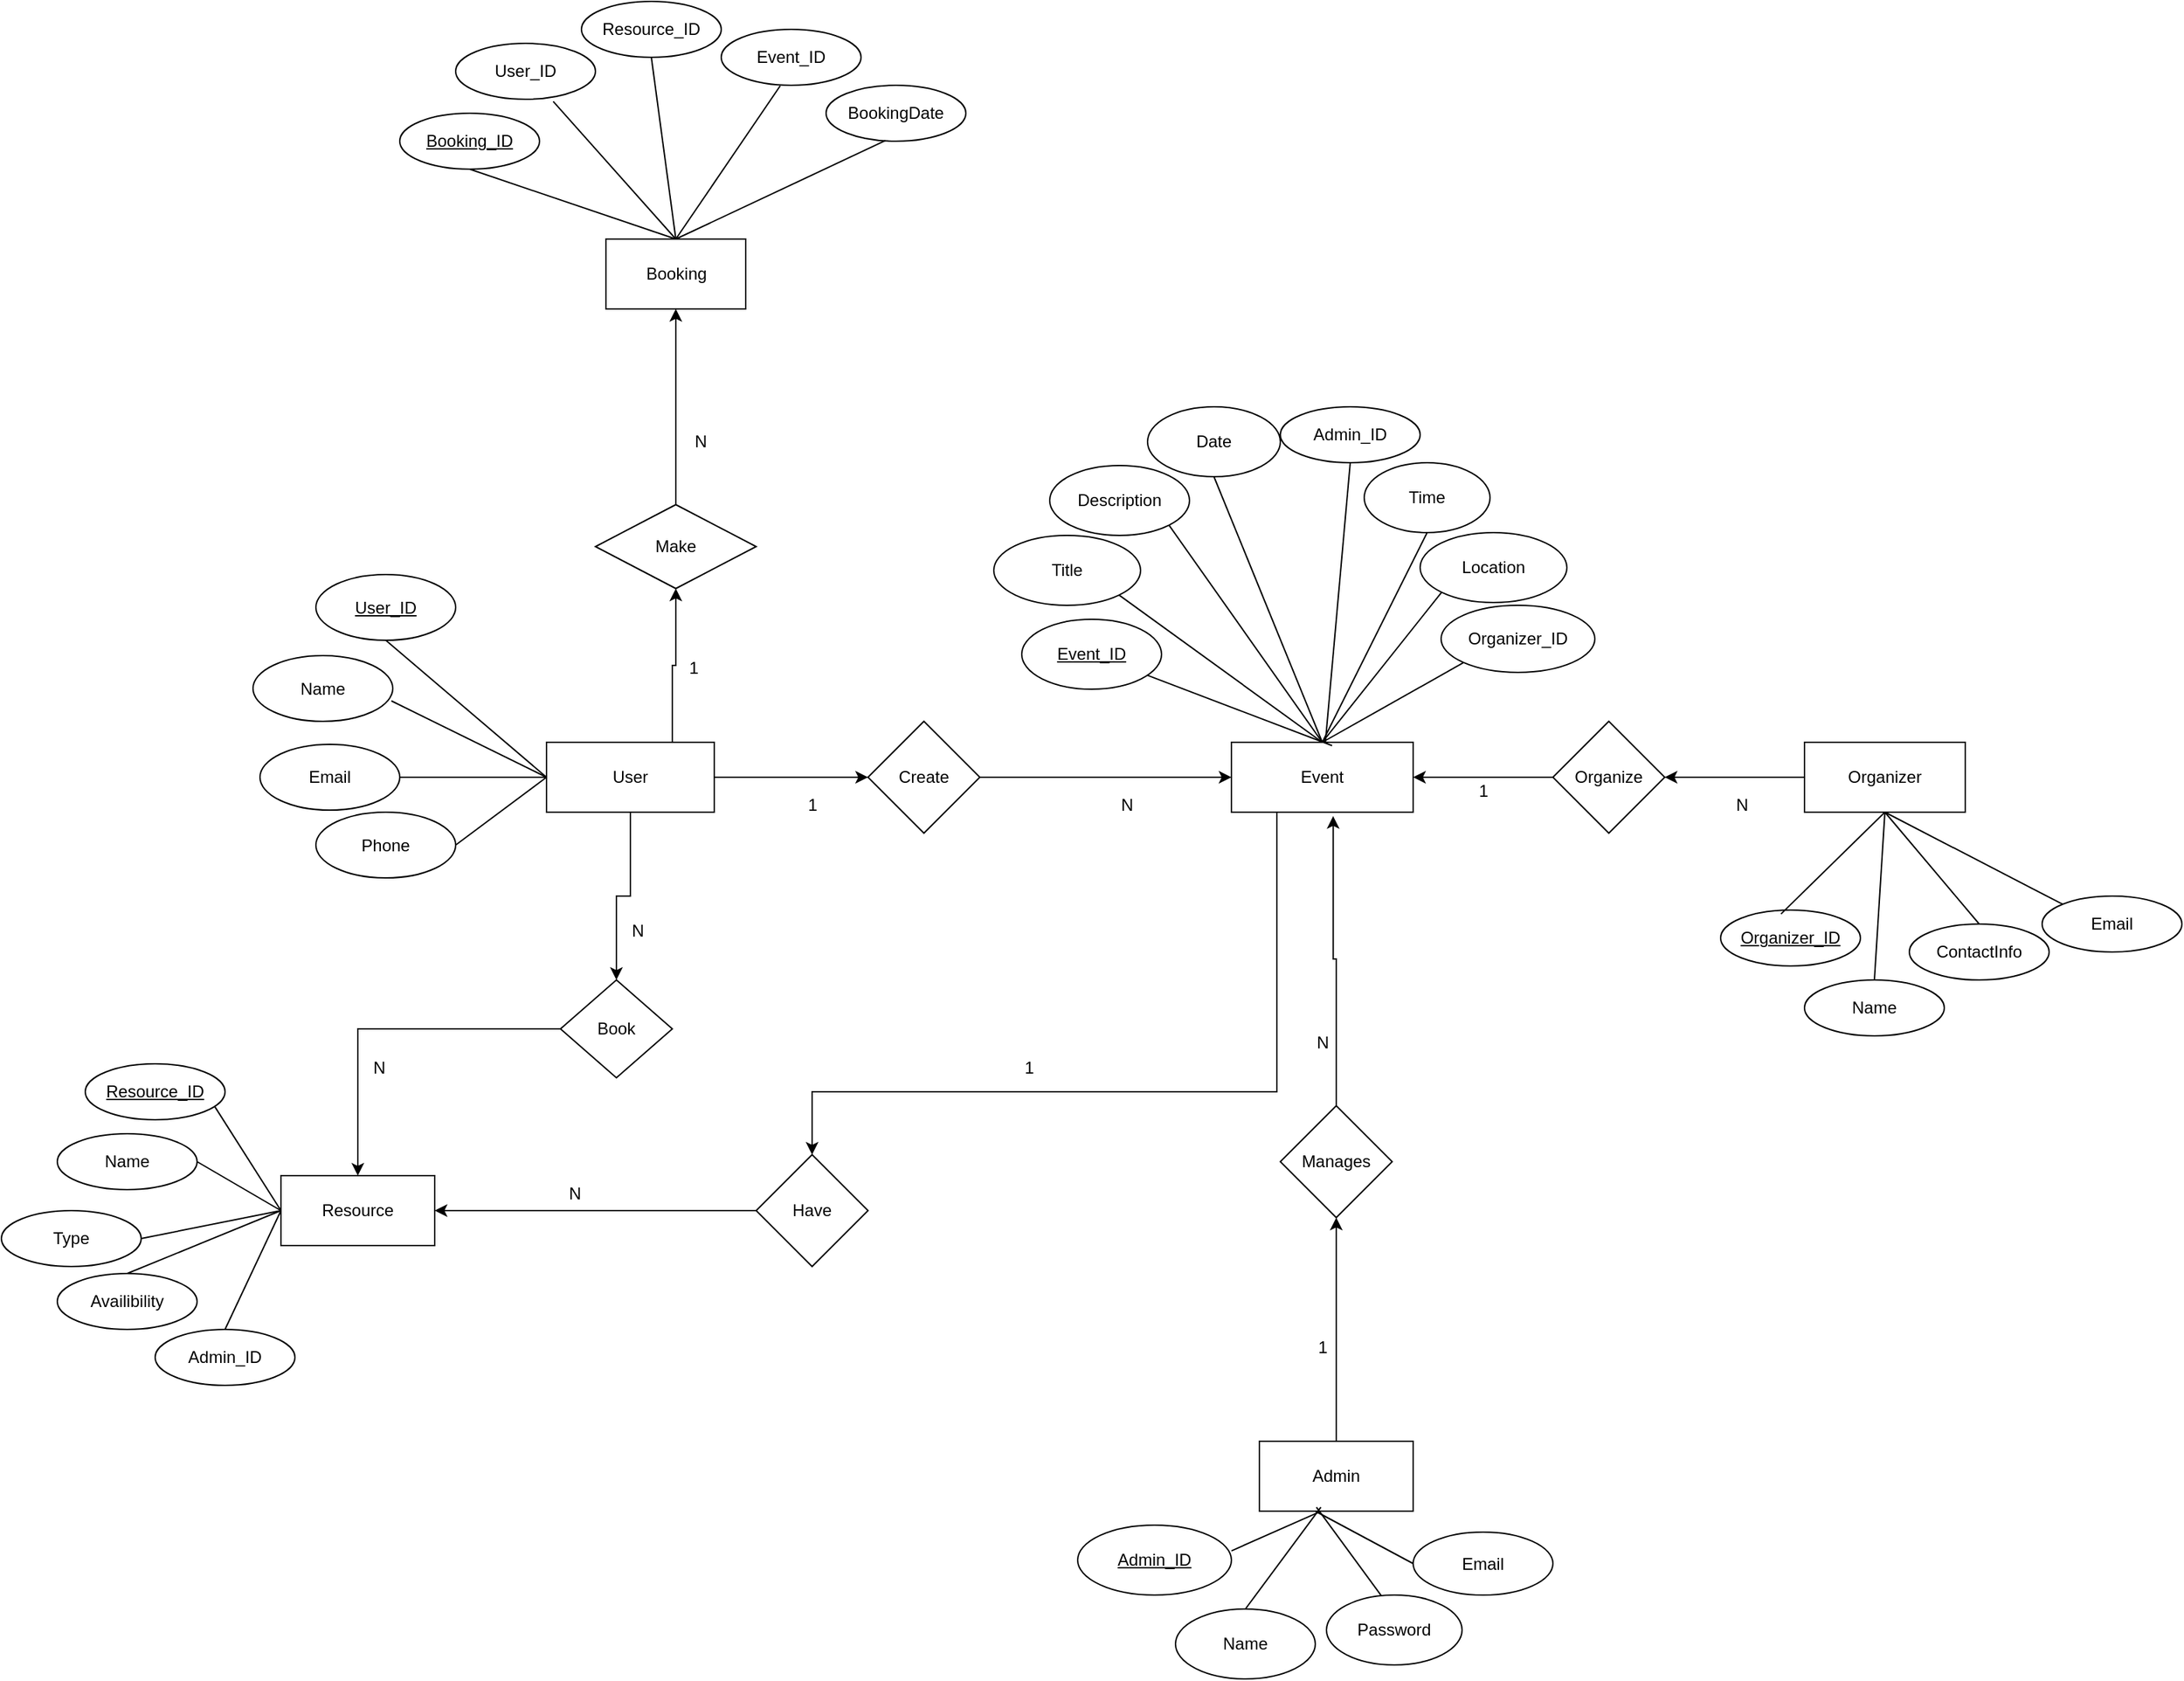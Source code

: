<mxfile version="24.7.16">
  <diagram name="Page-1" id="c410XH9KtiEwijgi8tMq">
    <mxGraphModel dx="2652" dy="1910" grid="1" gridSize="10" guides="1" tooltips="1" connect="1" arrows="1" fold="1" page="1" pageScale="1" pageWidth="850" pageHeight="1100" math="0" shadow="0">
      <root>
        <mxCell id="0" />
        <mxCell id="1" parent="0" />
        <mxCell id="xArrYnJ-t0CuTJcUWH8b-45" style="edgeStyle=orthogonalEdgeStyle;rounded=0;orthogonalLoop=1;jettySize=auto;html=1;exitX=0.25;exitY=1;exitDx=0;exitDy=0;" parent="1" source="xArrYnJ-t0CuTJcUWH8b-2" target="xArrYnJ-t0CuTJcUWH8b-20" edge="1">
          <mxGeometry relative="1" as="geometry">
            <mxPoint x="490" y="40" as="targetPoint" />
            <Array as="points">
              <mxPoint x="823" y="60" />
              <mxPoint x="490" y="60" />
            </Array>
          </mxGeometry>
        </mxCell>
        <mxCell id="xArrYnJ-t0CuTJcUWH8b-2" value="Event" style="rounded=0;whiteSpace=wrap;html=1;" parent="1" vertex="1">
          <mxGeometry x="790" y="-190" width="130" height="50" as="geometry" />
        </mxCell>
        <mxCell id="xArrYnJ-t0CuTJcUWH8b-13" value="" style="edgeStyle=orthogonalEdgeStyle;rounded=0;orthogonalLoop=1;jettySize=auto;html=1;" parent="1" source="xArrYnJ-t0CuTJcUWH8b-3" target="xArrYnJ-t0CuTJcUWH8b-12" edge="1">
          <mxGeometry relative="1" as="geometry" />
        </mxCell>
        <mxCell id="xArrYnJ-t0CuTJcUWH8b-3" value="Admin" style="rounded=0;whiteSpace=wrap;html=1;direction=west;" parent="1" vertex="1">
          <mxGeometry x="810" y="310" width="110" height="50" as="geometry" />
        </mxCell>
        <mxCell id="xArrYnJ-t0CuTJcUWH8b-4" value="Resource" style="rounded=0;whiteSpace=wrap;html=1;" parent="1" vertex="1">
          <mxGeometry x="110" y="120" width="110" height="50" as="geometry" />
        </mxCell>
        <mxCell id="xArrYnJ-t0CuTJcUWH8b-5" value="Booking" style="rounded=0;whiteSpace=wrap;html=1;" parent="1" vertex="1">
          <mxGeometry x="342.5" y="-550" width="100" height="50" as="geometry" />
        </mxCell>
        <mxCell id="xArrYnJ-t0CuTJcUWH8b-36" style="edgeStyle=orthogonalEdgeStyle;rounded=0;orthogonalLoop=1;jettySize=auto;html=1;entryX=1;entryY=0.5;entryDx=0;entryDy=0;" parent="1" source="xArrYnJ-t0CuTJcUWH8b-6" target="xArrYnJ-t0CuTJcUWH8b-33" edge="1">
          <mxGeometry relative="1" as="geometry" />
        </mxCell>
        <mxCell id="xArrYnJ-t0CuTJcUWH8b-6" value="Organizer" style="rounded=0;whiteSpace=wrap;html=1;" parent="1" vertex="1">
          <mxGeometry x="1200" y="-190" width="115" height="50" as="geometry" />
        </mxCell>
        <mxCell id="xArrYnJ-t0CuTJcUWH8b-18" value="" style="edgeStyle=orthogonalEdgeStyle;rounded=0;orthogonalLoop=1;jettySize=auto;html=1;" parent="1" source="xArrYnJ-t0CuTJcUWH8b-7" target="xArrYnJ-t0CuTJcUWH8b-17" edge="1">
          <mxGeometry relative="1" as="geometry" />
        </mxCell>
        <mxCell id="xArrYnJ-t0CuTJcUWH8b-79" style="edgeStyle=orthogonalEdgeStyle;rounded=0;orthogonalLoop=1;jettySize=auto;html=1;entryX=0.5;entryY=0;entryDx=0;entryDy=0;" parent="1" source="xArrYnJ-t0CuTJcUWH8b-7" target="xArrYnJ-t0CuTJcUWH8b-8" edge="1">
          <mxGeometry relative="1" as="geometry" />
        </mxCell>
        <mxCell id="xArrYnJ-t0CuTJcUWH8b-94" style="edgeStyle=orthogonalEdgeStyle;rounded=0;orthogonalLoop=1;jettySize=auto;html=1;exitX=0.75;exitY=0;exitDx=0;exitDy=0;" parent="1" source="xArrYnJ-t0CuTJcUWH8b-7" target="xArrYnJ-t0CuTJcUWH8b-29" edge="1">
          <mxGeometry relative="1" as="geometry" />
        </mxCell>
        <mxCell id="xArrYnJ-t0CuTJcUWH8b-7" value="User" style="rounded=0;whiteSpace=wrap;html=1;" parent="1" vertex="1">
          <mxGeometry x="300" y="-190" width="120" height="50" as="geometry" />
        </mxCell>
        <mxCell id="xArrYnJ-t0CuTJcUWH8b-43" style="edgeStyle=orthogonalEdgeStyle;rounded=0;orthogonalLoop=1;jettySize=auto;html=1;" parent="1" source="xArrYnJ-t0CuTJcUWH8b-8" target="xArrYnJ-t0CuTJcUWH8b-4" edge="1">
          <mxGeometry relative="1" as="geometry" />
        </mxCell>
        <mxCell id="xArrYnJ-t0CuTJcUWH8b-8" value="Book" style="rhombus;whiteSpace=wrap;html=1;rounded=0;" parent="1" vertex="1">
          <mxGeometry x="310" y="-20" width="80" height="70" as="geometry" />
        </mxCell>
        <mxCell id="xArrYnJ-t0CuTJcUWH8b-12" value="Manages" style="rhombus;whiteSpace=wrap;html=1;rounded=0;" parent="1" vertex="1">
          <mxGeometry x="825" y="70" width="80" height="80" as="geometry" />
        </mxCell>
        <mxCell id="xArrYnJ-t0CuTJcUWH8b-19" value="" style="edgeStyle=orthogonalEdgeStyle;rounded=0;orthogonalLoop=1;jettySize=auto;html=1;" parent="1" source="xArrYnJ-t0CuTJcUWH8b-17" target="xArrYnJ-t0CuTJcUWH8b-2" edge="1">
          <mxGeometry relative="1" as="geometry" />
        </mxCell>
        <mxCell id="xArrYnJ-t0CuTJcUWH8b-17" value="Create" style="rhombus;whiteSpace=wrap;html=1;rounded=0;" parent="1" vertex="1">
          <mxGeometry x="530" y="-205" width="80" height="80" as="geometry" />
        </mxCell>
        <mxCell id="xArrYnJ-t0CuTJcUWH8b-46" style="edgeStyle=orthogonalEdgeStyle;rounded=0;orthogonalLoop=1;jettySize=auto;html=1;entryX=1;entryY=0.5;entryDx=0;entryDy=0;" parent="1" source="xArrYnJ-t0CuTJcUWH8b-20" target="xArrYnJ-t0CuTJcUWH8b-4" edge="1">
          <mxGeometry relative="1" as="geometry" />
        </mxCell>
        <mxCell id="xArrYnJ-t0CuTJcUWH8b-20" value="Have" style="rhombus;whiteSpace=wrap;html=1;rounded=0;" parent="1" vertex="1">
          <mxGeometry x="450" y="105" width="80" height="80" as="geometry" />
        </mxCell>
        <mxCell id="xArrYnJ-t0CuTJcUWH8b-95" style="edgeStyle=orthogonalEdgeStyle;rounded=0;orthogonalLoop=1;jettySize=auto;html=1;" parent="1" source="xArrYnJ-t0CuTJcUWH8b-29" target="xArrYnJ-t0CuTJcUWH8b-5" edge="1">
          <mxGeometry relative="1" as="geometry" />
        </mxCell>
        <mxCell id="xArrYnJ-t0CuTJcUWH8b-29" value="Make" style="rhombus;whiteSpace=wrap;html=1;rounded=0;" parent="1" vertex="1">
          <mxGeometry x="335" y="-360" width="115" height="60" as="geometry" />
        </mxCell>
        <mxCell id="xArrYnJ-t0CuTJcUWH8b-37" style="edgeStyle=orthogonalEdgeStyle;rounded=0;orthogonalLoop=1;jettySize=auto;html=1;" parent="1" source="xArrYnJ-t0CuTJcUWH8b-33" target="xArrYnJ-t0CuTJcUWH8b-2" edge="1">
          <mxGeometry relative="1" as="geometry" />
        </mxCell>
        <mxCell id="xArrYnJ-t0CuTJcUWH8b-33" value="Organize" style="rhombus;whiteSpace=wrap;html=1;rounded=0;" parent="1" vertex="1">
          <mxGeometry x="1020" y="-205" width="80" height="80" as="geometry" />
        </mxCell>
        <mxCell id="xArrYnJ-t0CuTJcUWH8b-49" style="edgeStyle=orthogonalEdgeStyle;rounded=0;orthogonalLoop=1;jettySize=auto;html=1;entryX=0.56;entryY=1.056;entryDx=0;entryDy=0;entryPerimeter=0;" parent="1" source="xArrYnJ-t0CuTJcUWH8b-12" target="xArrYnJ-t0CuTJcUWH8b-2" edge="1">
          <mxGeometry relative="1" as="geometry" />
        </mxCell>
        <mxCell id="xArrYnJ-t0CuTJcUWH8b-52" value="1" style="text;html=1;align=center;verticalAlign=middle;resizable=0;points=[];autosize=1;strokeColor=none;fillColor=none;" parent="1" vertex="1">
          <mxGeometry x="840" y="228" width="30" height="30" as="geometry" />
        </mxCell>
        <mxCell id="xArrYnJ-t0CuTJcUWH8b-54" value="N" style="text;html=1;align=center;verticalAlign=middle;resizable=0;points=[];autosize=1;strokeColor=none;fillColor=none;" parent="1" vertex="1">
          <mxGeometry x="840" y="10" width="30" height="30" as="geometry" />
        </mxCell>
        <mxCell id="xArrYnJ-t0CuTJcUWH8b-55" value="1" style="text;html=1;align=center;verticalAlign=middle;resizable=0;points=[];autosize=1;strokeColor=none;fillColor=none;" parent="1" vertex="1">
          <mxGeometry x="475" y="-160" width="30" height="30" as="geometry" />
        </mxCell>
        <mxCell id="xArrYnJ-t0CuTJcUWH8b-56" value="N" style="text;html=1;align=center;verticalAlign=middle;resizable=0;points=[];autosize=1;strokeColor=none;fillColor=none;" parent="1" vertex="1">
          <mxGeometry x="700" y="-160" width="30" height="30" as="geometry" />
        </mxCell>
        <mxCell id="xArrYnJ-t0CuTJcUWH8b-57" value="N" style="text;html=1;align=center;verticalAlign=middle;resizable=0;points=[];autosize=1;strokeColor=none;fillColor=none;" parent="1" vertex="1">
          <mxGeometry x="1140" y="-160" width="30" height="30" as="geometry" />
        </mxCell>
        <mxCell id="xArrYnJ-t0CuTJcUWH8b-58" value="1" style="text;html=1;align=center;verticalAlign=middle;resizable=0;points=[];autosize=1;strokeColor=none;fillColor=none;" parent="1" vertex="1">
          <mxGeometry x="955" y="-170" width="30" height="30" as="geometry" />
        </mxCell>
        <mxCell id="xArrYnJ-t0CuTJcUWH8b-59" value="1" style="text;html=1;align=center;verticalAlign=middle;resizable=0;points=[];autosize=1;strokeColor=none;fillColor=none;" parent="1" vertex="1">
          <mxGeometry x="630" y="28" width="30" height="30" as="geometry" />
        </mxCell>
        <mxCell id="xArrYnJ-t0CuTJcUWH8b-60" value="N" style="text;html=1;align=center;verticalAlign=middle;resizable=0;points=[];autosize=1;strokeColor=none;fillColor=none;" parent="1" vertex="1">
          <mxGeometry x="305" y="118" width="30" height="30" as="geometry" />
        </mxCell>
        <mxCell id="xArrYnJ-t0CuTJcUWH8b-61" value="N" style="text;html=1;align=center;verticalAlign=middle;resizable=0;points=[];autosize=1;strokeColor=none;fillColor=none;" parent="1" vertex="1">
          <mxGeometry x="350" y="-70" width="30" height="30" as="geometry" />
        </mxCell>
        <mxCell id="xArrYnJ-t0CuTJcUWH8b-62" value="N" style="text;html=1;align=center;verticalAlign=middle;resizable=0;points=[];autosize=1;strokeColor=none;fillColor=none;" parent="1" vertex="1">
          <mxGeometry x="165" y="28" width="30" height="30" as="geometry" />
        </mxCell>
        <mxCell id="xArrYnJ-t0CuTJcUWH8b-63" value="1" style="text;html=1;align=center;verticalAlign=middle;resizable=0;points=[];autosize=1;strokeColor=none;fillColor=none;" parent="1" vertex="1">
          <mxGeometry x="390" y="-258" width="30" height="30" as="geometry" />
        </mxCell>
        <mxCell id="xArrYnJ-t0CuTJcUWH8b-64" value="N" style="text;html=1;align=center;verticalAlign=middle;resizable=0;points=[];autosize=1;strokeColor=none;fillColor=none;" parent="1" vertex="1">
          <mxGeometry x="395" y="-420" width="30" height="30" as="geometry" />
        </mxCell>
        <mxCell id="xArrYnJ-t0CuTJcUWH8b-65" value="&lt;u&gt;Admin_ID&lt;/u&gt;" style="ellipse;whiteSpace=wrap;html=1;" parent="1" vertex="1">
          <mxGeometry x="680" y="370" width="110" height="50" as="geometry" />
        </mxCell>
        <mxCell id="xArrYnJ-t0CuTJcUWH8b-67" value="Password" style="ellipse;whiteSpace=wrap;html=1;" parent="1" vertex="1">
          <mxGeometry x="858" y="420" width="97" height="50" as="geometry" />
        </mxCell>
        <mxCell id="xArrYnJ-t0CuTJcUWH8b-68" value="Name" style="ellipse;whiteSpace=wrap;html=1;" parent="1" vertex="1">
          <mxGeometry x="750" y="430" width="100" height="50" as="geometry" />
        </mxCell>
        <mxCell id="xArrYnJ-t0CuTJcUWH8b-69" value="Email" style="ellipse;whiteSpace=wrap;html=1;" parent="1" vertex="1">
          <mxGeometry x="920" y="375" width="100" height="45" as="geometry" />
        </mxCell>
        <mxCell id="xArrYnJ-t0CuTJcUWH8b-72" value="" style="endArrow=none;html=1;rounded=0;entryX=0.6;entryY=0.056;entryDx=0;entryDy=0;entryPerimeter=0;exitX=0.5;exitY=0;exitDx=0;exitDy=0;" parent="1" source="xArrYnJ-t0CuTJcUWH8b-68" target="xArrYnJ-t0CuTJcUWH8b-3" edge="1">
          <mxGeometry width="50" height="50" relative="1" as="geometry">
            <mxPoint x="790" y="420" as="sourcePoint" />
            <mxPoint x="840" y="370" as="targetPoint" />
          </mxGeometry>
        </mxCell>
        <mxCell id="xArrYnJ-t0CuTJcUWH8b-73" value="" style="endArrow=none;html=1;rounded=0;entryX=0.607;entryY=-0.008;entryDx=0;entryDy=0;entryPerimeter=0;exitX=1;exitY=0.368;exitDx=0;exitDy=0;exitPerimeter=0;" parent="1" source="xArrYnJ-t0CuTJcUWH8b-65" target="xArrYnJ-t0CuTJcUWH8b-3" edge="1">
          <mxGeometry width="50" height="50" relative="1" as="geometry">
            <mxPoint x="780" y="420" as="sourcePoint" />
            <mxPoint x="830" y="370" as="targetPoint" />
            <Array as="points" />
          </mxGeometry>
        </mxCell>
        <mxCell id="xArrYnJ-t0CuTJcUWH8b-74" value="" style="endArrow=none;html=1;rounded=0;exitX=0.629;exitY=0.056;exitDx=0;exitDy=0;exitPerimeter=0;entryX=0.404;entryY=0.008;entryDx=0;entryDy=0;entryPerimeter=0;" parent="1" source="xArrYnJ-t0CuTJcUWH8b-3" target="xArrYnJ-t0CuTJcUWH8b-67" edge="1">
          <mxGeometry width="50" height="50" relative="1" as="geometry">
            <mxPoint x="860" y="430" as="sourcePoint" />
            <mxPoint x="910" y="380" as="targetPoint" />
          </mxGeometry>
        </mxCell>
        <mxCell id="xArrYnJ-t0CuTJcUWH8b-75" value="" style="endArrow=none;html=1;rounded=0;entryX=0;entryY=0.5;entryDx=0;entryDy=0;" parent="1" target="xArrYnJ-t0CuTJcUWH8b-69" edge="1">
          <mxGeometry width="50" height="50" relative="1" as="geometry">
            <mxPoint x="850" y="360" as="sourcePoint" />
            <mxPoint x="1050" y="290" as="targetPoint" />
          </mxGeometry>
        </mxCell>
        <mxCell id="xArrYnJ-t0CuTJcUWH8b-76" value="Email" style="ellipse;whiteSpace=wrap;html=1;" parent="1" vertex="1">
          <mxGeometry x="95" y="-188.5" width="100" height="47" as="geometry" />
        </mxCell>
        <mxCell id="xArrYnJ-t0CuTJcUWH8b-80" value="Phone" style="ellipse;whiteSpace=wrap;html=1;" parent="1" vertex="1">
          <mxGeometry x="135" y="-140" width="100" height="47" as="geometry" />
        </mxCell>
        <mxCell id="xArrYnJ-t0CuTJcUWH8b-81" value="Name" style="ellipse;whiteSpace=wrap;html=1;" parent="1" vertex="1">
          <mxGeometry x="90" y="-252" width="100" height="47" as="geometry" />
        </mxCell>
        <mxCell id="xArrYnJ-t0CuTJcUWH8b-83" value="&lt;u&gt;User_ID&lt;/u&gt;" style="ellipse;whiteSpace=wrap;html=1;" parent="1" vertex="1">
          <mxGeometry x="135" y="-310" width="100" height="47" as="geometry" />
        </mxCell>
        <mxCell id="xArrYnJ-t0CuTJcUWH8b-85" value="" style="endArrow=none;html=1;rounded=0;entryX=0;entryY=0.5;entryDx=0;entryDy=0;exitX=1;exitY=0.5;exitDx=0;exitDy=0;" parent="1" source="xArrYnJ-t0CuTJcUWH8b-80" target="xArrYnJ-t0CuTJcUWH8b-7" edge="1">
          <mxGeometry width="50" height="50" relative="1" as="geometry">
            <mxPoint x="210" y="-150" as="sourcePoint" />
            <mxPoint x="260" y="-200" as="targetPoint" />
          </mxGeometry>
        </mxCell>
        <mxCell id="xArrYnJ-t0CuTJcUWH8b-86" value="" style="endArrow=none;html=1;rounded=0;exitX=1;exitY=0.5;exitDx=0;exitDy=0;entryX=0;entryY=0.5;entryDx=0;entryDy=0;" parent="1" source="xArrYnJ-t0CuTJcUWH8b-76" target="xArrYnJ-t0CuTJcUWH8b-7" edge="1">
          <mxGeometry width="50" height="50" relative="1" as="geometry">
            <mxPoint x="220" y="-180" as="sourcePoint" />
            <mxPoint x="270" y="-230" as="targetPoint" />
          </mxGeometry>
        </mxCell>
        <mxCell id="xArrYnJ-t0CuTJcUWH8b-88" value="" style="endArrow=none;html=1;rounded=0;exitX=0.99;exitY=0.689;exitDx=0;exitDy=0;exitPerimeter=0;entryX=0;entryY=0.5;entryDx=0;entryDy=0;" parent="1" source="xArrYnJ-t0CuTJcUWH8b-81" target="xArrYnJ-t0CuTJcUWH8b-7" edge="1">
          <mxGeometry width="50" height="50" relative="1" as="geometry">
            <mxPoint x="250" y="-210" as="sourcePoint" />
            <mxPoint x="300" y="-260" as="targetPoint" />
          </mxGeometry>
        </mxCell>
        <mxCell id="xArrYnJ-t0CuTJcUWH8b-91" value="" style="endArrow=none;html=1;rounded=0;exitX=0.5;exitY=1;exitDx=0;exitDy=0;entryX=0;entryY=0.5;entryDx=0;entryDy=0;" parent="1" source="xArrYnJ-t0CuTJcUWH8b-83" target="xArrYnJ-t0CuTJcUWH8b-7" edge="1">
          <mxGeometry width="50" height="50" relative="1" as="geometry">
            <mxPoint x="270" y="-320" as="sourcePoint" />
            <mxPoint x="320" y="-370" as="targetPoint" />
          </mxGeometry>
        </mxCell>
        <mxCell id="xArrYnJ-t0CuTJcUWH8b-96" value="&lt;u&gt;Event_ID&lt;/u&gt;" style="ellipse;whiteSpace=wrap;html=1;" parent="1" vertex="1">
          <mxGeometry x="640" y="-278" width="100" height="50" as="geometry" />
        </mxCell>
        <mxCell id="xArrYnJ-t0CuTJcUWH8b-97" value="Title" style="ellipse;whiteSpace=wrap;html=1;" parent="1" vertex="1">
          <mxGeometry x="620" y="-338" width="105" height="50" as="geometry" />
        </mxCell>
        <mxCell id="xArrYnJ-t0CuTJcUWH8b-98" value="Time" style="ellipse;whiteSpace=wrap;html=1;" parent="1" vertex="1">
          <mxGeometry x="885" y="-390" width="90" height="50" as="geometry" />
        </mxCell>
        <mxCell id="xArrYnJ-t0CuTJcUWH8b-99" value="Description" style="ellipse;whiteSpace=wrap;html=1;" parent="1" vertex="1">
          <mxGeometry x="660" y="-388" width="100" height="50" as="geometry" />
        </mxCell>
        <mxCell id="xArrYnJ-t0CuTJcUWH8b-100" value="Date" style="ellipse;whiteSpace=wrap;html=1;" parent="1" vertex="1">
          <mxGeometry x="730" y="-430" width="95" height="50" as="geometry" />
        </mxCell>
        <mxCell id="xArrYnJ-t0CuTJcUWH8b-101" value="Location" style="ellipse;whiteSpace=wrap;html=1;" parent="1" vertex="1">
          <mxGeometry x="925" y="-340" width="105" height="50" as="geometry" />
        </mxCell>
        <mxCell id="xArrYnJ-t0CuTJcUWH8b-102" value="Organizer_ID" style="ellipse;whiteSpace=wrap;html=1;" parent="1" vertex="1">
          <mxGeometry x="940" y="-288" width="110" height="48" as="geometry" />
        </mxCell>
        <mxCell id="xArrYnJ-t0CuTJcUWH8b-103" value="" style="endArrow=none;html=1;rounded=0;exitX=0.5;exitY=0;exitDx=0;exitDy=0;entryX=0;entryY=1;entryDx=0;entryDy=0;" parent="1" source="xArrYnJ-t0CuTJcUWH8b-2" target="xArrYnJ-t0CuTJcUWH8b-102" edge="1">
          <mxGeometry width="50" height="50" relative="1" as="geometry">
            <mxPoint x="860" y="-200" as="sourcePoint" />
            <mxPoint x="910" y="-250" as="targetPoint" />
          </mxGeometry>
        </mxCell>
        <mxCell id="xArrYnJ-t0CuTJcUWH8b-104" value="" style="endArrow=none;html=1;rounded=0;exitX=0.5;exitY=0;exitDx=0;exitDy=0;entryX=0;entryY=1;entryDx=0;entryDy=0;" parent="1" source="xArrYnJ-t0CuTJcUWH8b-2" target="xArrYnJ-t0CuTJcUWH8b-101" edge="1">
          <mxGeometry width="50" height="50" relative="1" as="geometry">
            <mxPoint x="830" y="-235" as="sourcePoint" />
            <mxPoint x="930" y="-310" as="targetPoint" />
          </mxGeometry>
        </mxCell>
        <mxCell id="xArrYnJ-t0CuTJcUWH8b-105" value="" style="endArrow=none;html=1;rounded=0;exitX=0.5;exitY=0;exitDx=0;exitDy=0;entryX=0.5;entryY=1;entryDx=0;entryDy=0;" parent="1" source="xArrYnJ-t0CuTJcUWH8b-2" target="xArrYnJ-t0CuTJcUWH8b-98" edge="1">
          <mxGeometry width="50" height="50" relative="1" as="geometry">
            <mxPoint x="805" y="-225" as="sourcePoint" />
            <mxPoint x="905" y="-300" as="targetPoint" />
            <Array as="points" />
          </mxGeometry>
        </mxCell>
        <mxCell id="xArrYnJ-t0CuTJcUWH8b-106" value="" style="endArrow=none;html=1;rounded=0;exitX=0.5;exitY=0;exitDx=0;exitDy=0;entryX=0.5;entryY=1;entryDx=0;entryDy=0;" parent="1" source="xArrYnJ-t0CuTJcUWH8b-2" target="xArrYnJ-t0CuTJcUWH8b-100" edge="1">
          <mxGeometry width="50" height="50" relative="1" as="geometry">
            <mxPoint x="780" y="-230" as="sourcePoint" />
            <mxPoint x="880" y="-305" as="targetPoint" />
          </mxGeometry>
        </mxCell>
        <mxCell id="xArrYnJ-t0CuTJcUWH8b-107" value="" style="endArrow=none;html=1;rounded=0;exitX=0.5;exitY=0;exitDx=0;exitDy=0;entryX=1;entryY=1;entryDx=0;entryDy=0;" parent="1" source="xArrYnJ-t0CuTJcUWH8b-2" target="xArrYnJ-t0CuTJcUWH8b-99" edge="1">
          <mxGeometry width="50" height="50" relative="1" as="geometry">
            <mxPoint x="730" y="-197" as="sourcePoint" />
            <mxPoint x="830" y="-272" as="targetPoint" />
          </mxGeometry>
        </mxCell>
        <mxCell id="xArrYnJ-t0CuTJcUWH8b-108" value="" style="endArrow=none;html=1;rounded=0;exitX=0.5;exitY=0;exitDx=0;exitDy=0;entryX=1;entryY=1;entryDx=0;entryDy=0;" parent="1" source="xArrYnJ-t0CuTJcUWH8b-2" target="xArrYnJ-t0CuTJcUWH8b-97" edge="1">
          <mxGeometry width="50" height="50" relative="1" as="geometry">
            <mxPoint x="710" y="-183" as="sourcePoint" />
            <mxPoint x="810" y="-258" as="targetPoint" />
          </mxGeometry>
        </mxCell>
        <mxCell id="xArrYnJ-t0CuTJcUWH8b-109" value="" style="endArrow=none;html=1;rounded=0;entryX=0.554;entryY=0.048;entryDx=0;entryDy=0;entryPerimeter=0;" parent="1" source="xArrYnJ-t0CuTJcUWH8b-96" target="xArrYnJ-t0CuTJcUWH8b-2" edge="1">
          <mxGeometry width="50" height="50" relative="1" as="geometry">
            <mxPoint x="770" y="-210" as="sourcePoint" />
            <mxPoint x="870" y="-285" as="targetPoint" />
          </mxGeometry>
        </mxCell>
        <mxCell id="xArrYnJ-t0CuTJcUWH8b-110" value="&lt;u&gt;Resource_ID&lt;/u&gt;" style="ellipse;whiteSpace=wrap;html=1;align=center;" parent="1" vertex="1">
          <mxGeometry x="-30" y="40" width="100" height="40" as="geometry" />
        </mxCell>
        <mxCell id="xArrYnJ-t0CuTJcUWH8b-111" value="Type" style="ellipse;whiteSpace=wrap;html=1;align=center;" parent="1" vertex="1">
          <mxGeometry x="-90" y="145" width="100" height="40" as="geometry" />
        </mxCell>
        <mxCell id="xArrYnJ-t0CuTJcUWH8b-112" value="Admin_ID" style="ellipse;whiteSpace=wrap;html=1;align=center;" parent="1" vertex="1">
          <mxGeometry x="20" y="230" width="100" height="40" as="geometry" />
        </mxCell>
        <mxCell id="xArrYnJ-t0CuTJcUWH8b-113" value="Name" style="ellipse;whiteSpace=wrap;html=1;align=center;" parent="1" vertex="1">
          <mxGeometry x="-50" y="90" width="100" height="40" as="geometry" />
        </mxCell>
        <mxCell id="xArrYnJ-t0CuTJcUWH8b-114" value="Availibility" style="ellipse;whiteSpace=wrap;html=1;align=center;" parent="1" vertex="1">
          <mxGeometry x="-50" y="190" width="100" height="40" as="geometry" />
        </mxCell>
        <mxCell id="xArrYnJ-t0CuTJcUWH8b-121" value="" style="endArrow=none;html=1;rounded=0;entryX=0;entryY=0.5;entryDx=0;entryDy=0;exitX=0.5;exitY=0;exitDx=0;exitDy=0;" parent="1" source="xArrYnJ-t0CuTJcUWH8b-112" target="xArrYnJ-t0CuTJcUWH8b-4" edge="1">
          <mxGeometry width="50" height="50" relative="1" as="geometry">
            <mxPoint x="80" y="230" as="sourcePoint" />
            <mxPoint x="130" y="180" as="targetPoint" />
          </mxGeometry>
        </mxCell>
        <mxCell id="xArrYnJ-t0CuTJcUWH8b-122" value="" style="endArrow=none;html=1;rounded=0;entryX=0;entryY=0.5;entryDx=0;entryDy=0;exitX=0.5;exitY=0;exitDx=0;exitDy=0;" parent="1" source="xArrYnJ-t0CuTJcUWH8b-114" target="xArrYnJ-t0CuTJcUWH8b-4" edge="1">
          <mxGeometry width="50" height="50" relative="1" as="geometry">
            <mxPoint x="70" y="110" as="sourcePoint" />
            <mxPoint x="110" y="25" as="targetPoint" />
          </mxGeometry>
        </mxCell>
        <mxCell id="xArrYnJ-t0CuTJcUWH8b-123" value="" style="endArrow=none;html=1;rounded=0;entryX=0;entryY=0.5;entryDx=0;entryDy=0;exitX=1;exitY=0.5;exitDx=0;exitDy=0;" parent="1" source="xArrYnJ-t0CuTJcUWH8b-111" target="xArrYnJ-t0CuTJcUWH8b-4" edge="1">
          <mxGeometry width="50" height="50" relative="1" as="geometry">
            <mxPoint x="40" y="140" as="sourcePoint" />
            <mxPoint x="80" y="55" as="targetPoint" />
          </mxGeometry>
        </mxCell>
        <mxCell id="xArrYnJ-t0CuTJcUWH8b-124" value="" style="endArrow=none;html=1;rounded=0;entryX=0;entryY=0.5;entryDx=0;entryDy=0;exitX=1;exitY=0.5;exitDx=0;exitDy=0;" parent="1" source="xArrYnJ-t0CuTJcUWH8b-113" target="xArrYnJ-t0CuTJcUWH8b-4" edge="1">
          <mxGeometry width="50" height="50" relative="1" as="geometry">
            <mxPoint x="100" y="70" as="sourcePoint" />
            <mxPoint x="140" y="-15" as="targetPoint" />
          </mxGeometry>
        </mxCell>
        <mxCell id="xArrYnJ-t0CuTJcUWH8b-125" value="" style="endArrow=none;html=1;rounded=0;entryX=0;entryY=0.5;entryDx=0;entryDy=0;exitX=0.928;exitY=0.77;exitDx=0;exitDy=0;exitPerimeter=0;" parent="1" source="xArrYnJ-t0CuTJcUWH8b-110" target="xArrYnJ-t0CuTJcUWH8b-4" edge="1">
          <mxGeometry width="50" height="50" relative="1" as="geometry">
            <mxPoint x="100" y="70" as="sourcePoint" />
            <mxPoint x="140" y="-15" as="targetPoint" />
          </mxGeometry>
        </mxCell>
        <mxCell id="xArrYnJ-t0CuTJcUWH8b-128" value="BookingDate" style="ellipse;whiteSpace=wrap;html=1;align=center;" parent="1" vertex="1">
          <mxGeometry x="500" y="-660" width="100" height="40" as="geometry" />
        </mxCell>
        <mxCell id="xArrYnJ-t0CuTJcUWH8b-129" value="User_ID" style="ellipse;whiteSpace=wrap;html=1;align=center;" parent="1" vertex="1">
          <mxGeometry x="235" y="-690" width="100" height="40" as="geometry" />
        </mxCell>
        <mxCell id="xArrYnJ-t0CuTJcUWH8b-130" value="Event_ID" style="ellipse;whiteSpace=wrap;html=1;align=center;" parent="1" vertex="1">
          <mxGeometry x="425" y="-700" width="100" height="40" as="geometry" />
        </mxCell>
        <mxCell id="xArrYnJ-t0CuTJcUWH8b-131" value="&lt;u&gt;Booking_ID&lt;/u&gt;" style="ellipse;whiteSpace=wrap;html=1;align=center;" parent="1" vertex="1">
          <mxGeometry x="195" y="-640" width="100" height="40" as="geometry" />
        </mxCell>
        <mxCell id="xArrYnJ-t0CuTJcUWH8b-132" value="Resource_ID" style="ellipse;whiteSpace=wrap;html=1;align=center;" parent="1" vertex="1">
          <mxGeometry x="325" y="-720" width="100" height="40" as="geometry" />
        </mxCell>
        <mxCell id="xArrYnJ-t0CuTJcUWH8b-134" value="" style="endArrow=none;html=1;rounded=0;entryX=0.424;entryY=0.99;entryDx=0;entryDy=0;entryPerimeter=0;exitX=0.5;exitY=0;exitDx=0;exitDy=0;" parent="1" source="xArrYnJ-t0CuTJcUWH8b-5" target="xArrYnJ-t0CuTJcUWH8b-128" edge="1">
          <mxGeometry width="50" height="50" relative="1" as="geometry">
            <mxPoint x="400" y="-550" as="sourcePoint" />
            <mxPoint x="450" y="-600" as="targetPoint" />
          </mxGeometry>
        </mxCell>
        <mxCell id="xArrYnJ-t0CuTJcUWH8b-135" value="" style="endArrow=none;html=1;rounded=0;entryX=0.422;entryY=1.01;entryDx=0;entryDy=0;entryPerimeter=0;exitX=0.5;exitY=0;exitDx=0;exitDy=0;" parent="1" source="xArrYnJ-t0CuTJcUWH8b-5" target="xArrYnJ-t0CuTJcUWH8b-130" edge="1">
          <mxGeometry width="50" height="50" relative="1" as="geometry">
            <mxPoint x="350" y="-630" as="sourcePoint" />
            <mxPoint x="499" y="-700" as="targetPoint" />
          </mxGeometry>
        </mxCell>
        <mxCell id="xArrYnJ-t0CuTJcUWH8b-136" value="" style="endArrow=none;html=1;rounded=0;entryX=0.5;entryY=1;entryDx=0;entryDy=0;exitX=0.5;exitY=0;exitDx=0;exitDy=0;" parent="1" source="xArrYnJ-t0CuTJcUWH8b-5" target="xArrYnJ-t0CuTJcUWH8b-132" edge="1">
          <mxGeometry width="50" height="50" relative="1" as="geometry">
            <mxPoint x="370" y="-620" as="sourcePoint" />
            <mxPoint x="519" y="-690" as="targetPoint" />
          </mxGeometry>
        </mxCell>
        <mxCell id="xArrYnJ-t0CuTJcUWH8b-137" value="" style="endArrow=none;html=1;rounded=0;entryX=0.698;entryY=1.04;entryDx=0;entryDy=0;entryPerimeter=0;exitX=0.5;exitY=0;exitDx=0;exitDy=0;" parent="1" source="xArrYnJ-t0CuTJcUWH8b-5" target="xArrYnJ-t0CuTJcUWH8b-129" edge="1">
          <mxGeometry width="50" height="50" relative="1" as="geometry">
            <mxPoint x="310" y="-590" as="sourcePoint" />
            <mxPoint x="459" y="-660" as="targetPoint" />
          </mxGeometry>
        </mxCell>
        <mxCell id="xArrYnJ-t0CuTJcUWH8b-138" value="" style="endArrow=none;html=1;rounded=0;entryX=0.5;entryY=0;entryDx=0;entryDy=0;exitX=0.5;exitY=1;exitDx=0;exitDy=0;" parent="1" source="xArrYnJ-t0CuTJcUWH8b-131" target="xArrYnJ-t0CuTJcUWH8b-5" edge="1">
          <mxGeometry width="50" height="50" relative="1" as="geometry">
            <mxPoint x="240" y="-550" as="sourcePoint" />
            <mxPoint x="389" y="-620" as="targetPoint" />
          </mxGeometry>
        </mxCell>
        <mxCell id="xArrYnJ-t0CuTJcUWH8b-139" value="Name" style="ellipse;whiteSpace=wrap;html=1;align=center;" parent="1" vertex="1">
          <mxGeometry x="1200" y="-20" width="100" height="40" as="geometry" />
        </mxCell>
        <mxCell id="xArrYnJ-t0CuTJcUWH8b-140" value="ContactInfo" style="ellipse;whiteSpace=wrap;html=1;align=center;" parent="1" vertex="1">
          <mxGeometry x="1275" y="-60" width="100" height="40" as="geometry" />
        </mxCell>
        <mxCell id="xArrYnJ-t0CuTJcUWH8b-141" value="&lt;u&gt;Organizer_ID&lt;/u&gt;" style="ellipse;whiteSpace=wrap;html=1;align=center;" parent="1" vertex="1">
          <mxGeometry x="1140" y="-70" width="100" height="40" as="geometry" />
        </mxCell>
        <mxCell id="xArrYnJ-t0CuTJcUWH8b-142" value="" style="endArrow=none;html=1;rounded=0;entryX=0.5;entryY=1;entryDx=0;entryDy=0;exitX=0.432;exitY=0.07;exitDx=0;exitDy=0;exitPerimeter=0;" parent="1" source="xArrYnJ-t0CuTJcUWH8b-141" target="xArrYnJ-t0CuTJcUWH8b-6" edge="1">
          <mxGeometry width="50" height="50" relative="1" as="geometry">
            <mxPoint x="1180" y="-70" as="sourcePoint" />
            <mxPoint x="1230" y="-120" as="targetPoint" />
          </mxGeometry>
        </mxCell>
        <mxCell id="xArrYnJ-t0CuTJcUWH8b-143" value="" style="endArrow=none;html=1;rounded=0;exitX=0.5;exitY=0;exitDx=0;exitDy=0;entryX=0.5;entryY=1;entryDx=0;entryDy=0;" parent="1" source="xArrYnJ-t0CuTJcUWH8b-139" target="xArrYnJ-t0CuTJcUWH8b-6" edge="1">
          <mxGeometry width="50" height="50" relative="1" as="geometry">
            <mxPoint x="1250" y="-70" as="sourcePoint" />
            <mxPoint x="1250" y="-140" as="targetPoint" />
          </mxGeometry>
        </mxCell>
        <mxCell id="xArrYnJ-t0CuTJcUWH8b-144" value="" style="endArrow=none;html=1;rounded=0;entryX=0.5;entryY=0;entryDx=0;entryDy=0;exitX=0.5;exitY=1;exitDx=0;exitDy=0;" parent="1" source="xArrYnJ-t0CuTJcUWH8b-6" target="xArrYnJ-t0CuTJcUWH8b-140" edge="1">
          <mxGeometry width="50" height="50" relative="1" as="geometry">
            <mxPoint x="1300" y="-100" as="sourcePoint" />
            <mxPoint x="1388" y="-183" as="targetPoint" />
          </mxGeometry>
        </mxCell>
        <mxCell id="-6_EGiGH96qOHr1CnJPL-2" value="Admin_ID" style="ellipse;whiteSpace=wrap;html=1;align=center;" parent="1" vertex="1">
          <mxGeometry x="825" y="-430" width="100" height="40" as="geometry" />
        </mxCell>
        <mxCell id="-6_EGiGH96qOHr1CnJPL-3" style="edgeStyle=orthogonalEdgeStyle;rounded=0;orthogonalLoop=1;jettySize=auto;html=1;exitX=0.5;exitY=1;exitDx=0;exitDy=0;" parent="1" source="-6_EGiGH96qOHr1CnJPL-2" target="-6_EGiGH96qOHr1CnJPL-2" edge="1">
          <mxGeometry relative="1" as="geometry" />
        </mxCell>
        <mxCell id="-6_EGiGH96qOHr1CnJPL-4" value="" style="endArrow=none;html=1;rounded=0;entryX=0.5;entryY=1;entryDx=0;entryDy=0;" parent="1" source="xArrYnJ-t0CuTJcUWH8b-2" target="-6_EGiGH96qOHr1CnJPL-2" edge="1">
          <mxGeometry width="50" height="50" relative="1" as="geometry">
            <mxPoint x="850" y="-290" as="sourcePoint" />
            <mxPoint x="900" y="-340" as="targetPoint" />
          </mxGeometry>
        </mxCell>
        <mxCell id="Oz7LA1X2v47Iw9P6JfC3-2" value="Email" style="ellipse;whiteSpace=wrap;html=1;align=center;" parent="1" vertex="1">
          <mxGeometry x="1370" y="-80" width="100" height="40" as="geometry" />
        </mxCell>
        <mxCell id="Oz7LA1X2v47Iw9P6JfC3-3" value="" style="endArrow=none;html=1;rounded=0;exitX=0.5;exitY=1;exitDx=0;exitDy=0;entryX=0;entryY=0;entryDx=0;entryDy=0;" parent="1" source="xArrYnJ-t0CuTJcUWH8b-6" target="Oz7LA1X2v47Iw9P6JfC3-2" edge="1">
          <mxGeometry width="50" height="50" relative="1" as="geometry">
            <mxPoint x="1270" y="-130" as="sourcePoint" />
            <mxPoint x="1420" y="-180" as="targetPoint" />
          </mxGeometry>
        </mxCell>
      </root>
    </mxGraphModel>
  </diagram>
</mxfile>

